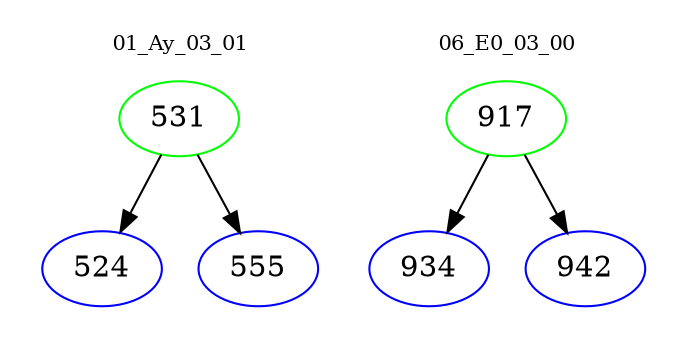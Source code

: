 digraph{
subgraph cluster_0 {
color = white
label = "01_Ay_03_01";
fontsize=10;
T0_531 [label="531", color="green"]
T0_531 -> T0_524 [color="black"]
T0_524 [label="524", color="blue"]
T0_531 -> T0_555 [color="black"]
T0_555 [label="555", color="blue"]
}
subgraph cluster_1 {
color = white
label = "06_E0_03_00";
fontsize=10;
T1_917 [label="917", color="green"]
T1_917 -> T1_934 [color="black"]
T1_934 [label="934", color="blue"]
T1_917 -> T1_942 [color="black"]
T1_942 [label="942", color="blue"]
}
}
